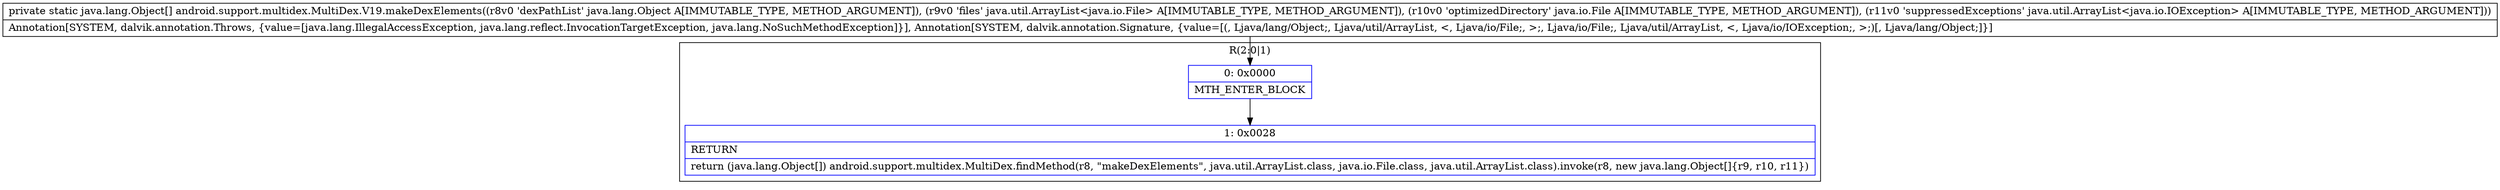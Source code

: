 digraph "CFG forandroid.support.multidex.MultiDex.V19.makeDexElements(Ljava\/lang\/Object;Ljava\/util\/ArrayList;Ljava\/io\/File;Ljava\/util\/ArrayList;)[Ljava\/lang\/Object;" {
subgraph cluster_Region_716666764 {
label = "R(2:0|1)";
node [shape=record,color=blue];
Node_0 [shape=record,label="{0\:\ 0x0000|MTH_ENTER_BLOCK\l}"];
Node_1 [shape=record,label="{1\:\ 0x0028|RETURN\l|return (java.lang.Object[]) android.support.multidex.MultiDex.findMethod(r8, \"makeDexElements\", java.util.ArrayList.class, java.io.File.class, java.util.ArrayList.class).invoke(r8, new java.lang.Object[]\{r9, r10, r11\})\l}"];
}
MethodNode[shape=record,label="{private static java.lang.Object[] android.support.multidex.MultiDex.V19.makeDexElements((r8v0 'dexPathList' java.lang.Object A[IMMUTABLE_TYPE, METHOD_ARGUMENT]), (r9v0 'files' java.util.ArrayList\<java.io.File\> A[IMMUTABLE_TYPE, METHOD_ARGUMENT]), (r10v0 'optimizedDirectory' java.io.File A[IMMUTABLE_TYPE, METHOD_ARGUMENT]), (r11v0 'suppressedExceptions' java.util.ArrayList\<java.io.IOException\> A[IMMUTABLE_TYPE, METHOD_ARGUMENT]))  | Annotation[SYSTEM, dalvik.annotation.Throws, \{value=[java.lang.IllegalAccessException, java.lang.reflect.InvocationTargetException, java.lang.NoSuchMethodException]\}], Annotation[SYSTEM, dalvik.annotation.Signature, \{value=[(, Ljava\/lang\/Object;, Ljava\/util\/ArrayList, \<, Ljava\/io\/File;, \>;, Ljava\/io\/File;, Ljava\/util\/ArrayList, \<, Ljava\/io\/IOException;, \>;)[, Ljava\/lang\/Object;]\}]\l}"];
MethodNode -> Node_0;
Node_0 -> Node_1;
}


